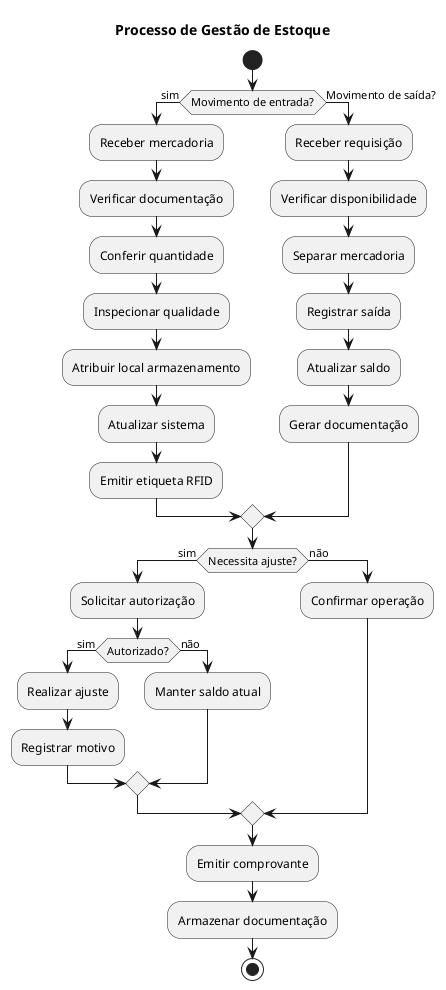 @startuml
title Processo de Gestão de Estoque

start

if (Movimento de entrada?) then (sim)
  :Receber mercadoria;
  :Verificar documentação;
  :Conferir quantidade;
  :Inspecionar qualidade;
  :Atribuir local armazenamento;
  :Atualizar sistema;
  :Emitir etiqueta RFID;
else (Movimento de saída?)
  :Receber requisição;
  :Verificar disponibilidade;
  :Separar mercadoria;
  :Registrar saída;
  :Atualizar saldo;
  :Gerar documentação;
endif

if (Necessita ajuste?) then (sim)
  :Solicitar autorização;
  if (Autorizado?) then (sim)
    :Realizar ajuste;
    :Registrar motivo;
  else (não)
    :Manter saldo atual;
  endif
else (não)
  :Confirmar operação;
endif

:Emitir comprovante;
:Armazenar documentação;

stop
@enduml